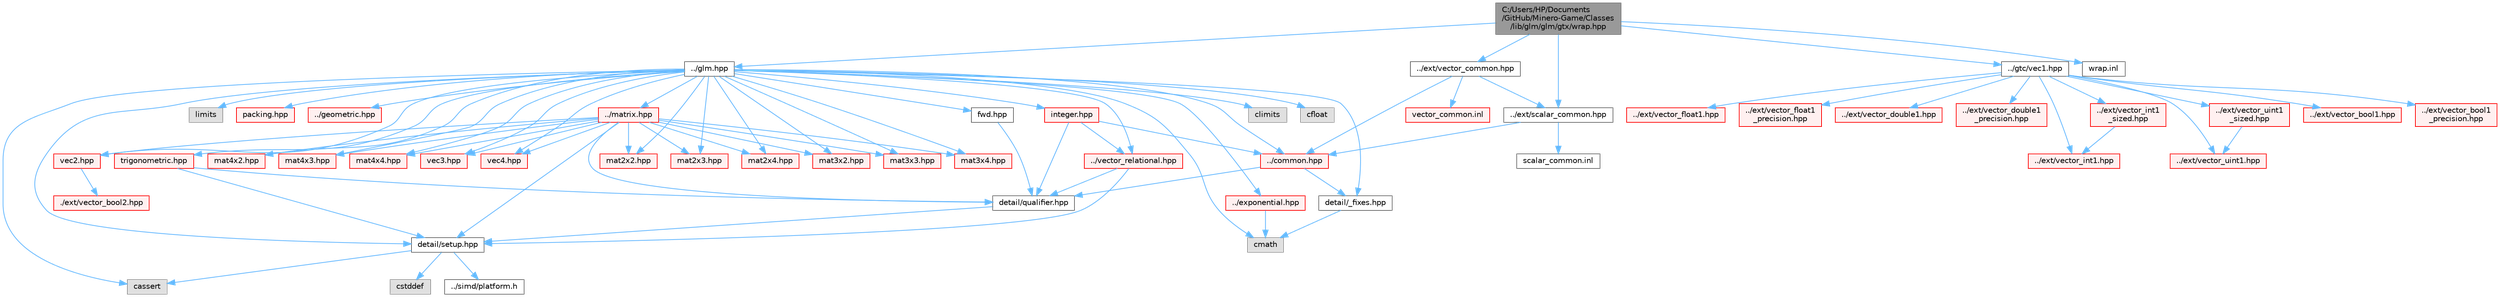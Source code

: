 digraph "C:/Users/HP/Documents/GitHub/Minero-Game/Classes/lib/glm/glm/gtx/wrap.hpp"
{
 // LATEX_PDF_SIZE
  bgcolor="transparent";
  edge [fontname=Helvetica,fontsize=10,labelfontname=Helvetica,labelfontsize=10];
  node [fontname=Helvetica,fontsize=10,shape=box,height=0.2,width=0.4];
  Node1 [id="Node000001",label="C:/Users/HP/Documents\l/GitHub/Minero-Game/Classes\l/lib/glm/glm/gtx/wrap.hpp",height=0.2,width=0.4,color="gray40", fillcolor="grey60", style="filled", fontcolor="black",tooltip=" "];
  Node1 -> Node2 [id="edge163_Node000001_Node000002",color="steelblue1",style="solid",tooltip=" "];
  Node2 [id="Node000002",label="../glm.hpp",height=0.2,width=0.4,color="grey40", fillcolor="white", style="filled",URL="$_classes_2lib_2glm_2glm_2glm_8hpp.html",tooltip=" "];
  Node2 -> Node3 [id="edge164_Node000002_Node000003",color="steelblue1",style="solid",tooltip=" "];
  Node3 [id="Node000003",label="detail/_fixes.hpp",height=0.2,width=0.4,color="grey40", fillcolor="white", style="filled",URL="$_classes_2lib_2glm_2glm_2detail_2__fixes_8hpp.html",tooltip=" "];
  Node3 -> Node4 [id="edge165_Node000003_Node000004",color="steelblue1",style="solid",tooltip=" "];
  Node4 [id="Node000004",label="cmath",height=0.2,width=0.4,color="grey60", fillcolor="#E0E0E0", style="filled",tooltip=" "];
  Node2 -> Node5 [id="edge166_Node000002_Node000005",color="steelblue1",style="solid",tooltip=" "];
  Node5 [id="Node000005",label="detail/setup.hpp",height=0.2,width=0.4,color="grey40", fillcolor="white", style="filled",URL="$_classes_2lib_2glm_2glm_2detail_2setup_8hpp.html",tooltip=" "];
  Node5 -> Node6 [id="edge167_Node000005_Node000006",color="steelblue1",style="solid",tooltip=" "];
  Node6 [id="Node000006",label="cassert",height=0.2,width=0.4,color="grey60", fillcolor="#E0E0E0", style="filled",tooltip=" "];
  Node5 -> Node7 [id="edge168_Node000005_Node000007",color="steelblue1",style="solid",tooltip=" "];
  Node7 [id="Node000007",label="cstddef",height=0.2,width=0.4,color="grey60", fillcolor="#E0E0E0", style="filled",tooltip=" "];
  Node5 -> Node8 [id="edge169_Node000005_Node000008",color="steelblue1",style="solid",tooltip=" "];
  Node8 [id="Node000008",label="../simd/platform.h",height=0.2,width=0.4,color="grey40", fillcolor="white", style="filled",URL="$_classes_2lib_2glm_2glm_2simd_2platform_8h.html",tooltip=" "];
  Node2 -> Node4 [id="edge170_Node000002_Node000004",color="steelblue1",style="solid",tooltip=" "];
  Node2 -> Node9 [id="edge171_Node000002_Node000009",color="steelblue1",style="solid",tooltip=" "];
  Node9 [id="Node000009",label="climits",height=0.2,width=0.4,color="grey60", fillcolor="#E0E0E0", style="filled",tooltip=" "];
  Node2 -> Node10 [id="edge172_Node000002_Node000010",color="steelblue1",style="solid",tooltip=" "];
  Node10 [id="Node000010",label="cfloat",height=0.2,width=0.4,color="grey60", fillcolor="#E0E0E0", style="filled",tooltip=" "];
  Node2 -> Node11 [id="edge173_Node000002_Node000011",color="steelblue1",style="solid",tooltip=" "];
  Node11 [id="Node000011",label="limits",height=0.2,width=0.4,color="grey60", fillcolor="#E0E0E0", style="filled",tooltip=" "];
  Node2 -> Node6 [id="edge174_Node000002_Node000006",color="steelblue1",style="solid",tooltip=" "];
  Node2 -> Node12 [id="edge175_Node000002_Node000012",color="steelblue1",style="solid",tooltip=" "];
  Node12 [id="Node000012",label="fwd.hpp",height=0.2,width=0.4,color="grey40", fillcolor="white", style="filled",URL="$_classes_2lib_2glm_2glm_2fwd_8hpp.html",tooltip=" "];
  Node12 -> Node13 [id="edge176_Node000012_Node000013",color="steelblue1",style="solid",tooltip=" "];
  Node13 [id="Node000013",label="detail/qualifier.hpp",height=0.2,width=0.4,color="grey40", fillcolor="white", style="filled",URL="$_classes_2lib_2glm_2glm_2detail_2qualifier_8hpp.html",tooltip=" "];
  Node13 -> Node5 [id="edge177_Node000013_Node000005",color="steelblue1",style="solid",tooltip=" "];
  Node2 -> Node14 [id="edge178_Node000002_Node000014",color="steelblue1",style="solid",tooltip=" "];
  Node14 [id="Node000014",label="vec2.hpp",height=0.2,width=0.4,color="red", fillcolor="#FFF0F0", style="filled",URL="$_classes_2lib_2glm_2glm_2vec2_8hpp.html",tooltip=" "];
  Node14 -> Node15 [id="edge179_Node000014_Node000015",color="steelblue1",style="solid",tooltip=" "];
  Node15 [id="Node000015",label="./ext/vector_bool2.hpp",height=0.2,width=0.4,color="red", fillcolor="#FFF0F0", style="filled",URL="$_classes_2lib_2glm_2glm_2ext_2vector__bool2_8hpp.html",tooltip=" "];
  Node2 -> Node30 [id="edge180_Node000002_Node000030",color="steelblue1",style="solid",tooltip=" "];
  Node30 [id="Node000030",label="vec3.hpp",height=0.2,width=0.4,color="red", fillcolor="#FFF0F0", style="filled",URL="$_classes_2lib_2glm_2glm_2vec3_8hpp.html",tooltip=" "];
  Node2 -> Node43 [id="edge181_Node000002_Node000043",color="steelblue1",style="solid",tooltip=" "];
  Node43 [id="Node000043",label="vec4.hpp",height=0.2,width=0.4,color="red", fillcolor="#FFF0F0", style="filled",URL="$_classes_2lib_2glm_2glm_2vec4_8hpp.html",tooltip=" "];
  Node2 -> Node56 [id="edge182_Node000002_Node000056",color="steelblue1",style="solid",tooltip=" "];
  Node56 [id="Node000056",label="mat2x2.hpp",height=0.2,width=0.4,color="red", fillcolor="#FFF0F0", style="filled",URL="$_classes_2lib_2glm_2glm_2mat2x2_8hpp.html",tooltip=" "];
  Node2 -> Node61 [id="edge183_Node000002_Node000061",color="steelblue1",style="solid",tooltip=" "];
  Node61 [id="Node000061",label="mat2x3.hpp",height=0.2,width=0.4,color="red", fillcolor="#FFF0F0", style="filled",URL="$_classes_2lib_2glm_2glm_2mat2x3_8hpp.html",tooltip=" "];
  Node2 -> Node68 [id="edge184_Node000002_Node000068",color="steelblue1",style="solid",tooltip=" "];
  Node68 [id="Node000068",label="mat2x4.hpp",height=0.2,width=0.4,color="red", fillcolor="#FFF0F0", style="filled",URL="$_classes_2lib_2glm_2glm_2mat2x4_8hpp.html",tooltip=" "];
  Node2 -> Node75 [id="edge185_Node000002_Node000075",color="steelblue1",style="solid",tooltip=" "];
  Node75 [id="Node000075",label="mat3x2.hpp",height=0.2,width=0.4,color="red", fillcolor="#FFF0F0", style="filled",URL="$_classes_2lib_2glm_2glm_2mat3x2_8hpp.html",tooltip=" "];
  Node2 -> Node82 [id="edge186_Node000002_Node000082",color="steelblue1",style="solid",tooltip=" "];
  Node82 [id="Node000082",label="mat3x3.hpp",height=0.2,width=0.4,color="red", fillcolor="#FFF0F0", style="filled",URL="$_classes_2lib_2glm_2glm_2mat3x3_8hpp.html",tooltip=" "];
  Node2 -> Node89 [id="edge187_Node000002_Node000089",color="steelblue1",style="solid",tooltip=" "];
  Node89 [id="Node000089",label="mat3x4.hpp",height=0.2,width=0.4,color="red", fillcolor="#FFF0F0", style="filled",URL="$_classes_2lib_2glm_2glm_2mat3x4_8hpp.html",tooltip=" "];
  Node2 -> Node96 [id="edge188_Node000002_Node000096",color="steelblue1",style="solid",tooltip=" "];
  Node96 [id="Node000096",label="mat4x2.hpp",height=0.2,width=0.4,color="red", fillcolor="#FFF0F0", style="filled",URL="$_classes_2lib_2glm_2glm_2mat4x2_8hpp.html",tooltip=" "];
  Node2 -> Node103 [id="edge189_Node000002_Node000103",color="steelblue1",style="solid",tooltip=" "];
  Node103 [id="Node000103",label="mat4x3.hpp",height=0.2,width=0.4,color="red", fillcolor="#FFF0F0", style="filled",URL="$_classes_2lib_2glm_2glm_2mat4x3_8hpp.html",tooltip=" "];
  Node2 -> Node110 [id="edge190_Node000002_Node000110",color="steelblue1",style="solid",tooltip=" "];
  Node110 [id="Node000110",label="mat4x4.hpp",height=0.2,width=0.4,color="red", fillcolor="#FFF0F0", style="filled",URL="$_classes_2lib_2glm_2glm_2mat4x4_8hpp.html",tooltip=" "];
  Node2 -> Node134 [id="edge191_Node000002_Node000134",color="steelblue1",style="solid",tooltip=" "];
  Node134 [id="Node000134",label="trigonometric.hpp",height=0.2,width=0.4,color="red", fillcolor="#FFF0F0", style="filled",URL="$_classes_2lib_2glm_2glm_2trigonometric_8hpp.html",tooltip=" "];
  Node134 -> Node5 [id="edge192_Node000134_Node000005",color="steelblue1",style="solid",tooltip=" "];
  Node134 -> Node13 [id="edge193_Node000134_Node000013",color="steelblue1",style="solid",tooltip=" "];
  Node2 -> Node120 [id="edge194_Node000002_Node000120",color="steelblue1",style="solid",tooltip=" "];
  Node120 [id="Node000120",label="../exponential.hpp",height=0.2,width=0.4,color="red", fillcolor="#FFF0F0", style="filled",URL="$_classes_2lib_2glm_2glm_2exponential_8hpp.html",tooltip=" "];
  Node120 -> Node4 [id="edge195_Node000120_Node000004",color="steelblue1",style="solid",tooltip=" "];
  Node2 -> Node128 [id="edge196_Node000002_Node000128",color="steelblue1",style="solid",tooltip=" "];
  Node128 [id="Node000128",label="../common.hpp",height=0.2,width=0.4,color="red", fillcolor="#FFF0F0", style="filled",URL="$_classes_2lib_2glm_2glm_2common_8hpp.html",tooltip=" "];
  Node128 -> Node13 [id="edge197_Node000128_Node000013",color="steelblue1",style="solid",tooltip=" "];
  Node128 -> Node3 [id="edge198_Node000128_Node000003",color="steelblue1",style="solid",tooltip=" "];
  Node2 -> Node137 [id="edge199_Node000002_Node000137",color="steelblue1",style="solid",tooltip=" "];
  Node137 [id="Node000137",label="packing.hpp",height=0.2,width=0.4,color="red", fillcolor="#FFF0F0", style="filled",URL="$_classes_2lib_2glm_2glm_2packing_8hpp.html",tooltip=" "];
  Node2 -> Node118 [id="edge200_Node000002_Node000118",color="steelblue1",style="solid",tooltip=" "];
  Node118 [id="Node000118",label="../geometric.hpp",height=0.2,width=0.4,color="red", fillcolor="#FFF0F0", style="filled",URL="$_classes_2lib_2glm_2glm_2geometric_8hpp.html",tooltip=" "];
  Node2 -> Node60 [id="edge201_Node000002_Node000060",color="steelblue1",style="solid",tooltip=" "];
  Node60 [id="Node000060",label="../matrix.hpp",height=0.2,width=0.4,color="red", fillcolor="#FFF0F0", style="filled",URL="$_classes_2lib_2glm_2glm_2matrix_8hpp.html",tooltip=" "];
  Node60 -> Node13 [id="edge202_Node000060_Node000013",color="steelblue1",style="solid",tooltip=" "];
  Node60 -> Node5 [id="edge203_Node000060_Node000005",color="steelblue1",style="solid",tooltip=" "];
  Node60 -> Node14 [id="edge204_Node000060_Node000014",color="steelblue1",style="solid",tooltip=" "];
  Node60 -> Node30 [id="edge205_Node000060_Node000030",color="steelblue1",style="solid",tooltip=" "];
  Node60 -> Node43 [id="edge206_Node000060_Node000043",color="steelblue1",style="solid",tooltip=" "];
  Node60 -> Node56 [id="edge207_Node000060_Node000056",color="steelblue1",style="solid",tooltip=" "];
  Node60 -> Node61 [id="edge208_Node000060_Node000061",color="steelblue1",style="solid",tooltip=" "];
  Node60 -> Node68 [id="edge209_Node000060_Node000068",color="steelblue1",style="solid",tooltip=" "];
  Node60 -> Node75 [id="edge210_Node000060_Node000075",color="steelblue1",style="solid",tooltip=" "];
  Node60 -> Node82 [id="edge211_Node000060_Node000082",color="steelblue1",style="solid",tooltip=" "];
  Node60 -> Node89 [id="edge212_Node000060_Node000089",color="steelblue1",style="solid",tooltip=" "];
  Node60 -> Node96 [id="edge213_Node000060_Node000096",color="steelblue1",style="solid",tooltip=" "];
  Node60 -> Node103 [id="edge214_Node000060_Node000103",color="steelblue1",style="solid",tooltip=" "];
  Node60 -> Node110 [id="edge215_Node000060_Node000110",color="steelblue1",style="solid",tooltip=" "];
  Node2 -> Node124 [id="edge216_Node000002_Node000124",color="steelblue1",style="solid",tooltip=" "];
  Node124 [id="Node000124",label="../vector_relational.hpp",height=0.2,width=0.4,color="red", fillcolor="#FFF0F0", style="filled",URL="$_classes_2lib_2glm_2glm_2vector__relational_8hpp.html",tooltip=" "];
  Node124 -> Node13 [id="edge217_Node000124_Node000013",color="steelblue1",style="solid",tooltip=" "];
  Node124 -> Node5 [id="edge218_Node000124_Node000005",color="steelblue1",style="solid",tooltip=" "];
  Node2 -> Node141 [id="edge219_Node000002_Node000141",color="steelblue1",style="solid",tooltip=" "];
  Node141 [id="Node000141",label="integer.hpp",height=0.2,width=0.4,color="red", fillcolor="#FFF0F0", style="filled",URL="$_classes_2lib_2glm_2glm_2integer_8hpp.html",tooltip=" "];
  Node141 -> Node13 [id="edge220_Node000141_Node000013",color="steelblue1",style="solid",tooltip=" "];
  Node141 -> Node128 [id="edge221_Node000141_Node000128",color="steelblue1",style="solid",tooltip=" "];
  Node141 -> Node124 [id="edge222_Node000141_Node000124",color="steelblue1",style="solid",tooltip=" "];
  Node1 -> Node145 [id="edge223_Node000001_Node000145",color="steelblue1",style="solid",tooltip=" "];
  Node145 [id="Node000145",label="../ext/scalar_common.hpp",height=0.2,width=0.4,color="grey40", fillcolor="white", style="filled",URL="$_classes_2lib_2glm_2glm_2ext_2scalar__common_8hpp.html",tooltip=" "];
  Node145 -> Node128 [id="edge224_Node000145_Node000128",color="steelblue1",style="solid",tooltip=" "];
  Node145 -> Node146 [id="edge225_Node000145_Node000146",color="steelblue1",style="solid",tooltip=" "];
  Node146 [id="Node000146",label="scalar_common.inl",height=0.2,width=0.4,color="grey40", fillcolor="white", style="filled",URL="$_classes_2lib_2glm_2glm_2ext_2scalar__common_8inl.html",tooltip=" "];
  Node1 -> Node147 [id="edge226_Node000001_Node000147",color="steelblue1",style="solid",tooltip=" "];
  Node147 [id="Node000147",label="../ext/vector_common.hpp",height=0.2,width=0.4,color="grey40", fillcolor="white", style="filled",URL="$_classes_2lib_2glm_2glm_2ext_2vector__common_8hpp.html",tooltip=" "];
  Node147 -> Node145 [id="edge227_Node000147_Node000145",color="steelblue1",style="solid",tooltip=" "];
  Node147 -> Node128 [id="edge228_Node000147_Node000128",color="steelblue1",style="solid",tooltip=" "];
  Node147 -> Node148 [id="edge229_Node000147_Node000148",color="steelblue1",style="solid",tooltip=" "];
  Node148 [id="Node000148",label="vector_common.inl",height=0.2,width=0.4,color="red", fillcolor="#FFF0F0", style="filled",URL="$_classes_2lib_2glm_2glm_2ext_2vector__common_8inl.html",tooltip=" "];
  Node1 -> Node149 [id="edge230_Node000001_Node000149",color="steelblue1",style="solid",tooltip=" "];
  Node149 [id="Node000149",label="../gtc/vec1.hpp",height=0.2,width=0.4,color="grey40", fillcolor="white", style="filled",URL="$_classes_2lib_2glm_2glm_2gtc_2vec1_8hpp.html",tooltip=" "];
  Node149 -> Node150 [id="edge231_Node000149_Node000150",color="steelblue1",style="solid",tooltip=" "];
  Node150 [id="Node000150",label="../ext/vector_bool1.hpp",height=0.2,width=0.4,color="red", fillcolor="#FFF0F0", style="filled",URL="$_classes_2lib_2glm_2glm_2ext_2vector__bool1_8hpp.html",tooltip=" "];
  Node149 -> Node151 [id="edge232_Node000149_Node000151",color="steelblue1",style="solid",tooltip=" "];
  Node151 [id="Node000151",label="../ext/vector_bool1\l_precision.hpp",height=0.2,width=0.4,color="red", fillcolor="#FFF0F0", style="filled",URL="$_classes_2lib_2glm_2glm_2ext_2vector__bool1__precision_8hpp.html",tooltip=" "];
  Node149 -> Node152 [id="edge233_Node000149_Node000152",color="steelblue1",style="solid",tooltip=" "];
  Node152 [id="Node000152",label="../ext/vector_float1.hpp",height=0.2,width=0.4,color="red", fillcolor="#FFF0F0", style="filled",URL="$_classes_2lib_2glm_2glm_2ext_2vector__float1_8hpp.html",tooltip=" "];
  Node149 -> Node153 [id="edge234_Node000149_Node000153",color="steelblue1",style="solid",tooltip=" "];
  Node153 [id="Node000153",label="../ext/vector_float1\l_precision.hpp",height=0.2,width=0.4,color="red", fillcolor="#FFF0F0", style="filled",URL="$_classes_2lib_2glm_2glm_2ext_2vector__float1__precision_8hpp.html",tooltip=" "];
  Node149 -> Node154 [id="edge235_Node000149_Node000154",color="steelblue1",style="solid",tooltip=" "];
  Node154 [id="Node000154",label="../ext/vector_double1.hpp",height=0.2,width=0.4,color="red", fillcolor="#FFF0F0", style="filled",URL="$_classes_2lib_2glm_2glm_2ext_2vector__double1_8hpp.html",tooltip=" "];
  Node149 -> Node155 [id="edge236_Node000149_Node000155",color="steelblue1",style="solid",tooltip=" "];
  Node155 [id="Node000155",label="../ext/vector_double1\l_precision.hpp",height=0.2,width=0.4,color="red", fillcolor="#FFF0F0", style="filled",URL="$_classes_2lib_2glm_2glm_2ext_2vector__double1__precision_8hpp.html",tooltip=" "];
  Node149 -> Node156 [id="edge237_Node000149_Node000156",color="steelblue1",style="solid",tooltip=" "];
  Node156 [id="Node000156",label="../ext/vector_int1.hpp",height=0.2,width=0.4,color="red", fillcolor="#FFF0F0", style="filled",URL="$_classes_2lib_2glm_2glm_2ext_2vector__int1_8hpp.html",tooltip=" "];
  Node149 -> Node157 [id="edge238_Node000149_Node000157",color="steelblue1",style="solid",tooltip=" "];
  Node157 [id="Node000157",label="../ext/vector_int1\l_sized.hpp",height=0.2,width=0.4,color="red", fillcolor="#FFF0F0", style="filled",URL="$_classes_2lib_2glm_2glm_2ext_2vector__int1__sized_8hpp.html",tooltip=" "];
  Node157 -> Node156 [id="edge239_Node000157_Node000156",color="steelblue1",style="solid",tooltip=" "];
  Node149 -> Node158 [id="edge240_Node000149_Node000158",color="steelblue1",style="solid",tooltip=" "];
  Node158 [id="Node000158",label="../ext/vector_uint1.hpp",height=0.2,width=0.4,color="red", fillcolor="#FFF0F0", style="filled",URL="$_classes_2lib_2glm_2glm_2ext_2vector__uint1_8hpp.html",tooltip=" "];
  Node149 -> Node159 [id="edge241_Node000149_Node000159",color="steelblue1",style="solid",tooltip=" "];
  Node159 [id="Node000159",label="../ext/vector_uint1\l_sized.hpp",height=0.2,width=0.4,color="red", fillcolor="#FFF0F0", style="filled",URL="$_classes_2lib_2glm_2glm_2ext_2vector__uint1__sized_8hpp.html",tooltip=" "];
  Node159 -> Node158 [id="edge242_Node000159_Node000158",color="steelblue1",style="solid",tooltip=" "];
  Node1 -> Node160 [id="edge243_Node000001_Node000160",color="steelblue1",style="solid",tooltip=" "];
  Node160 [id="Node000160",label="wrap.inl",height=0.2,width=0.4,color="grey40", fillcolor="white", style="filled",URL="$_classes_2lib_2glm_2glm_2gtx_2wrap_8inl.html",tooltip=" "];
}

